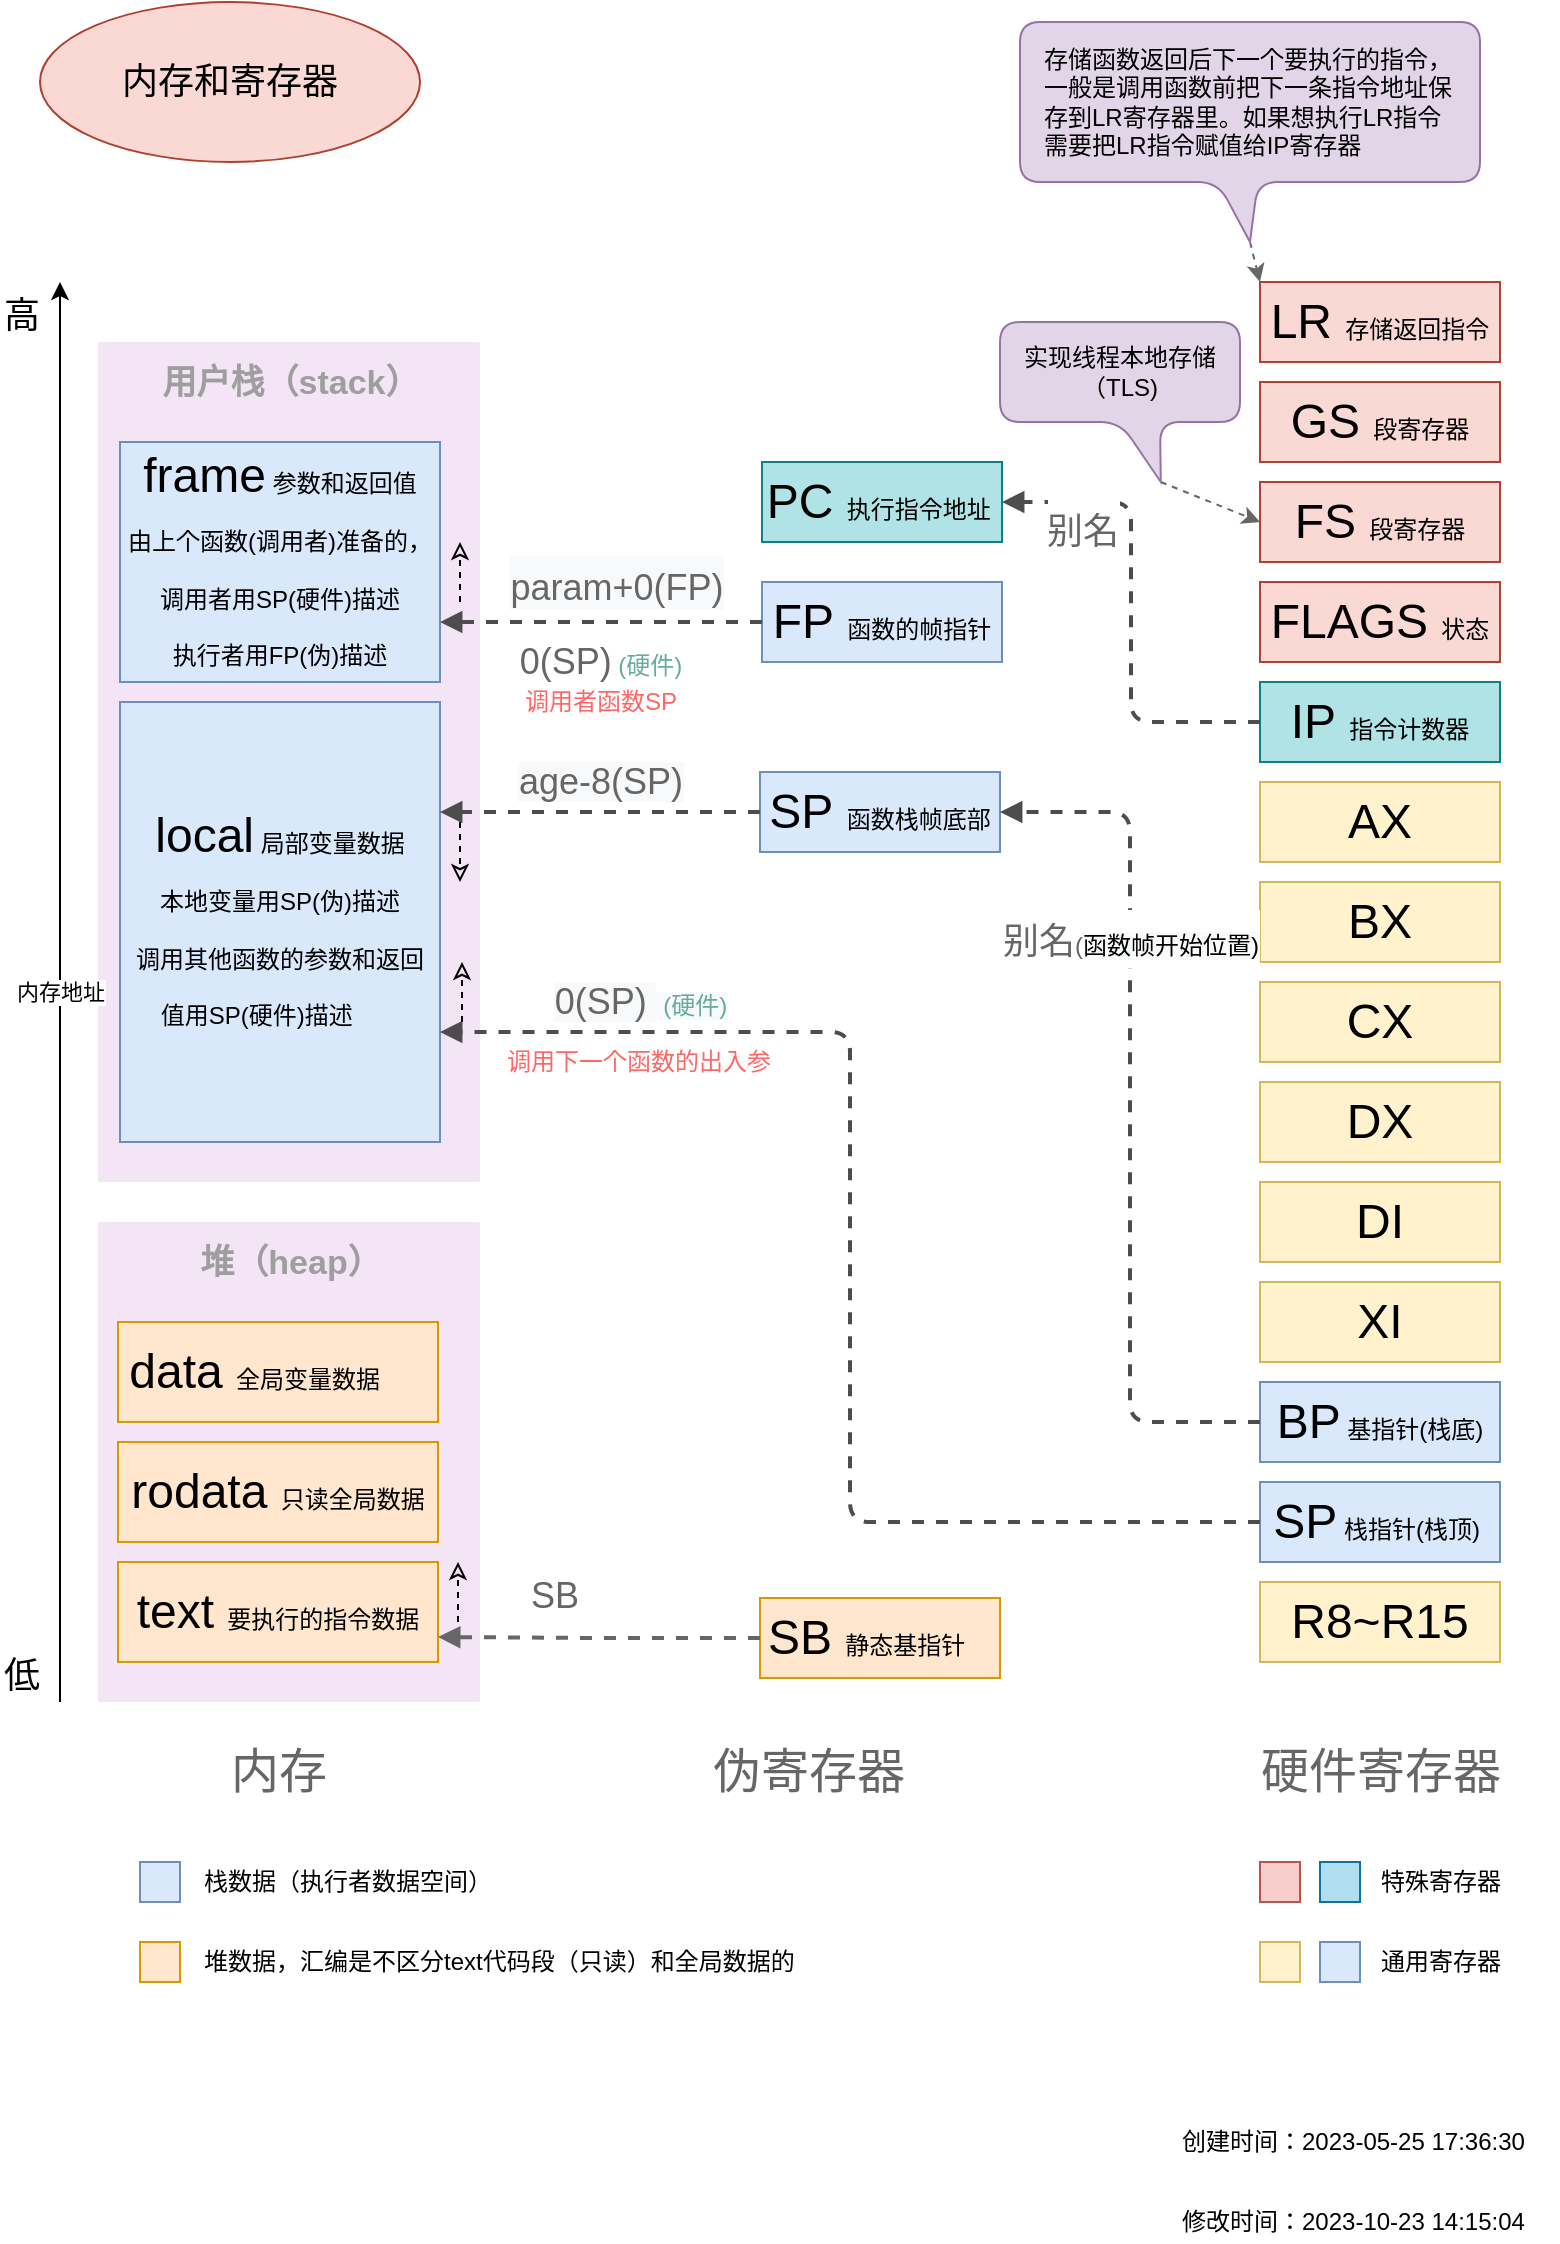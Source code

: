 <mxfile version="14.6.13" type="device"><diagram id="_9jU_y9cIoJaPiFrmsHA" name="第 1 页"><mxGraphModel dx="1106" dy="900" grid="1" gridSize="10" guides="1" tooltips="1" connect="1" arrows="1" fold="1" page="1" pageScale="1" pageWidth="827" pageHeight="1169" math="0" shadow="0"><root><mxCell id="0"/><mxCell id="1" parent="0"/><mxCell id="xG5q9P5-n4BOhxE1nkDH-3" value="堆（heap）" style="points=[[0,0,0],[0.25,0,0],[0.5,0,0],[0.75,0,0],[1,0,0],[1,0.25,0],[1,0.5,0],[1,0.75,0],[1,1,0],[0.75,1,0],[0.5,1,0],[0.25,1,0],[0,1,0],[0,0.75,0],[0,0.5,0],[0,0.25,0]];rounded=1;absoluteArcSize=1;arcSize=2;html=1;strokeColor=none;gradientColor=none;shadow=0;dashed=0;fontSize=17;fontColor=#9E9E9E;align=center;verticalAlign=top;spacing=10;spacingTop=-4;fillColor=#F3E5F5;fontStyle=1" vertex="1" parent="1"><mxGeometry x="69" y="650" width="191" height="240" as="geometry"/></mxCell><mxCell id="xG5q9P5-n4BOhxE1nkDH-1" value="&lt;font style=&quot;font-size: 17px&quot;&gt;&lt;b&gt;用户栈（stack）&lt;/b&gt;&lt;/font&gt;" style="points=[[0,0,0],[0.25,0,0],[0.5,0,0],[0.75,0,0],[1,0,0],[1,0.25,0],[1,0.5,0],[1,0.75,0],[1,1,0],[0.75,1,0],[0.5,1,0],[0.25,1,0],[0,1,0],[0,0.75,0],[0,0.5,0],[0,0.25,0]];rounded=1;absoluteArcSize=1;arcSize=2;html=1;strokeColor=none;gradientColor=none;shadow=0;dashed=0;fontSize=12;fontColor=#9E9E9E;align=center;verticalAlign=top;spacing=10;spacingTop=-4;fillColor=#F3E5F5;" vertex="1" parent="1"><mxGeometry x="69" y="210" width="191" height="420" as="geometry"/></mxCell><mxCell id="A-30bBlidZVVHHvsrLKz-10" value="内存" style="text;html=1;align=center;verticalAlign=middle;resizable=0;points=[];autosize=1;strokeColor=none;fontColor=#666;fontSize=24;" parent="1" vertex="1"><mxGeometry x="129" y="910" width="60" height="30" as="geometry"/></mxCell><mxCell id="A-30bBlidZVVHHvsrLKz-22" value="FLAGS&amp;nbsp;&lt;font style=&quot;font-size: 12px&quot;&gt;状态&lt;/font&gt;" style="whiteSpace=wrap;html=1;fontSize=24;fillColor=#fad9d5;strokeColor=#ae4132;" parent="1" vertex="1"><mxGeometry x="650" y="330" width="120" height="40" as="geometry"/></mxCell><mxCell id="A-30bBlidZVVHHvsrLKz-23" value="DX" style="whiteSpace=wrap;html=1;fontSize=24;fillColor=#fff2cc;strokeColor=#d6b656;" parent="1" vertex="1"><mxGeometry x="650" y="580" width="120" height="40" as="geometry"/></mxCell><mxCell id="A-30bBlidZVVHHvsrLKz-24" value="IP&amp;nbsp;&lt;font style=&quot;font-size: 12px&quot;&gt;指令计数器&lt;/font&gt;" style="whiteSpace=wrap;html=1;fontSize=24;fillColor=#b0e3e6;strokeColor=#0e8088;" parent="1" vertex="1"><mxGeometry x="650" y="380" width="120" height="40" as="geometry"/></mxCell><mxCell id="A-30bBlidZVVHHvsrLKz-25" value="CX" style="whiteSpace=wrap;html=1;fontSize=24;fillColor=#fff2cc;strokeColor=#d6b656;" parent="1" vertex="1"><mxGeometry x="650" y="530" width="120" height="40" as="geometry"/></mxCell><mxCell id="A-30bBlidZVVHHvsrLKz-26" value="BP&lt;font style=&quot;font-size: 12px&quot;&gt;&amp;nbsp;&lt;/font&gt;&lt;font style=&quot;font-size: 12px&quot;&gt;&lt;font style=&quot;font-size: 12px&quot;&gt;&lt;font style=&quot;font-size: 12px&quot;&gt;基指针(&lt;/font&gt;栈底)&lt;/font&gt;&lt;br&gt;&lt;/font&gt;" style="whiteSpace=wrap;html=1;fontSize=24;fillColor=#dae8fc;strokeColor=#6c8ebf;" parent="1" vertex="1"><mxGeometry x="650" y="730" width="120" height="40" as="geometry"/></mxCell><mxCell id="A-30bBlidZVVHHvsrLKz-27" value="R8~R15" style="whiteSpace=wrap;html=1;fontSize=24;fillColor=#fff2cc;strokeColor=#d6b656;" parent="1" vertex="1"><mxGeometry x="650" y="830" width="120" height="40" as="geometry"/></mxCell><mxCell id="A-30bBlidZVVHHvsrLKz-28" value="AX" style="whiteSpace=wrap;html=1;fontSize=24;fillColor=#fff2cc;strokeColor=#d6b656;" parent="1" vertex="1"><mxGeometry x="650" y="430" width="120" height="40" as="geometry"/></mxCell><mxCell id="A-30bBlidZVVHHvsrLKz-29" value="BX" style="whiteSpace=wrap;html=1;fontSize=24;fillColor=#fff2cc;strokeColor=#d6b656;" parent="1" vertex="1"><mxGeometry x="650" y="480" width="120" height="40" as="geometry"/></mxCell><mxCell id="A-30bBlidZVVHHvsrLKz-30" value="SP&lt;font style=&quot;font-size: 12px&quot;&gt;&amp;nbsp;&lt;font style=&quot;font-size: 12px&quot;&gt;栈指针(栈顶)&lt;/font&gt;&lt;/font&gt;&lt;font style=&quot;font-size: 12px&quot;&gt;&amp;nbsp;&lt;/font&gt;" style="whiteSpace=wrap;html=1;fontSize=24;fillColor=#dae8fc;strokeColor=#6c8ebf;" parent="1" vertex="1"><mxGeometry x="650" y="780" width="120" height="40" as="geometry"/></mxCell><mxCell id="A-30bBlidZVVHHvsrLKz-33" value="frame&lt;font style=&quot;font-size: 12px&quot;&gt; 参数和返回值&lt;br&gt;由上个函数(调用者)准备的，&lt;br&gt;调用者用SP(硬件)描述&lt;br&gt;执行者用FP(伪)描述&lt;/font&gt;" style="whiteSpace=wrap;html=1;fontSize=24;fillColor=#dae8fc;strokeColor=#6c8ebf;" parent="1" vertex="1"><mxGeometry x="80" y="260" width="160" height="120" as="geometry"/></mxCell><mxCell id="A-30bBlidZVVHHvsrLKz-34" value="local&lt;font style=&quot;font-size: 12px&quot;&gt; 局部变量数据&lt;br&gt;本地变量用SP(伪)描述&lt;br&gt;调用其他函数的参数和返回值用SP(硬件)描述&amp;nbsp; &amp;nbsp; &amp;nbsp; &amp;nbsp;&lt;/font&gt;" style="whiteSpace=wrap;html=1;fontSize=24;fillColor=#dae8fc;strokeColor=#6c8ebf;spacingLeft=5;spacingRight=5;" parent="1" vertex="1"><mxGeometry x="80" y="390" width="160" height="220" as="geometry"/></mxCell><mxCell id="A-30bBlidZVVHHvsrLKz-35" value="data&amp;nbsp;&lt;span style=&quot;font-size: 12px&quot;&gt;全局变量数据&amp;nbsp; &amp;nbsp; &amp;nbsp; &amp;nbsp;&lt;/span&gt;" style="whiteSpace=wrap;html=1;fontSize=24;fillColor=#ffe6cc;strokeColor=#d79b00;" parent="1" vertex="1"><mxGeometry x="79" y="700" width="160" height="50" as="geometry"/></mxCell><mxCell id="A-30bBlidZVVHHvsrLKz-37" value="rodata &lt;font style=&quot;font-size: 12px&quot;&gt;只读全局数据&lt;/font&gt;" style="whiteSpace=wrap;html=1;fontSize=24;fillColor=#ffe6cc;strokeColor=#d79b00;" parent="1" vertex="1"><mxGeometry x="79" y="760" width="160" height="50" as="geometry"/></mxCell><mxCell id="A-30bBlidZVVHHvsrLKz-38" value="text&amp;nbsp;&lt;font style=&quot;font-size: 12px&quot;&gt;要执行的指令数据&lt;/font&gt;" style="whiteSpace=wrap;html=1;fontSize=24;fillColor=#ffe6cc;strokeColor=#d79b00;" parent="1" vertex="1"><mxGeometry x="79" y="820" width="160" height="50" as="geometry"/></mxCell><mxCell id="A-30bBlidZVVHHvsrLKz-39" value="硬件寄存器" style="text;html=1;align=center;verticalAlign=middle;resizable=0;points=[];autosize=1;strokeColor=none;fontSize=24;fontColor=#666;" parent="1" vertex="1"><mxGeometry x="640" y="910" width="140" height="30" as="geometry"/></mxCell><mxCell id="A-30bBlidZVVHHvsrLKz-40" value="PC&amp;nbsp;&lt;font style=&quot;font-size: 12px&quot;&gt;执行指令地址&amp;nbsp;&lt;/font&gt;" style="whiteSpace=wrap;html=1;fontSize=24;fillColor=#b0e3e6;strokeColor=#0e8088;align=center;" parent="1" vertex="1"><mxGeometry x="401" y="270" width="120" height="40" as="geometry"/></mxCell><mxCell id="A-30bBlidZVVHHvsrLKz-41" value="FP&amp;nbsp;&lt;font style=&quot;font-size: 12px&quot;&gt;函数的帧指针&lt;/font&gt;" style="whiteSpace=wrap;html=1;fontSize=24;fillColor=#dae8fc;strokeColor=#6c8ebf;" parent="1" vertex="1"><mxGeometry x="401" y="330" width="120" height="40" as="geometry"/></mxCell><mxCell id="A-30bBlidZVVHHvsrLKz-42" value="SP&amp;nbsp;&lt;font style=&quot;font-size: 12px&quot;&gt;函数栈帧底部&lt;/font&gt;" style="whiteSpace=wrap;html=1;fontSize=24;fillColor=#dae8fc;strokeColor=#6c8ebf;" parent="1" vertex="1"><mxGeometry x="400" y="425" width="120" height="40" as="geometry"/></mxCell><mxCell id="A-30bBlidZVVHHvsrLKz-43" value="SB &lt;font style=&quot;font-size: 12px&quot;&gt;静态基指针&amp;nbsp; &amp;nbsp;&amp;nbsp;&lt;/font&gt;" style="whiteSpace=wrap;html=1;fontSize=24;fillColor=#ffe6cc;strokeColor=#d79b00;" parent="1" vertex="1"><mxGeometry x="400" y="838" width="120" height="40" as="geometry"/></mxCell><mxCell id="A-30bBlidZVVHHvsrLKz-53" value="伪寄存器" style="text;html=1;align=center;verticalAlign=middle;resizable=0;points=[];autosize=1;strokeColor=none;fontSize=24;fontColor=#666;" parent="1" vertex="1"><mxGeometry x="369" y="910" width="110" height="30" as="geometry"/></mxCell><mxCell id="A-30bBlidZVVHHvsrLKz-58" value="&lt;span style=&quot;font-size: 18px ; background-color: rgb(248 , 249 , 250)&quot;&gt;0(SP)&amp;nbsp;&lt;/span&gt;&lt;span style=&quot;color: rgb(103 , 171 , 159) ; font-size: 12px ; background-color: rgb(248 , 249 , 250)&quot;&gt;&amp;nbsp;(硬件)&lt;/span&gt;" style="html=1;verticalAlign=bottom;endArrow=block;shadow=0;edgeStyle=orthogonalEdgeStyle;dashed=1;fontSize=24;fontColor=#666;strokeColor=#4D4D4D;strokeWidth=2;exitX=0;exitY=0.5;exitDx=0;exitDy=0;entryX=1;entryY=0.75;entryDx=0;entryDy=0;" parent="1" source="A-30bBlidZVVHHvsrLKz-30" target="A-30bBlidZVVHHvsrLKz-34" edge="1"><mxGeometry x="0.696" width="80" relative="1" as="geometry"><mxPoint x="530" y="630" as="sourcePoint"/><mxPoint x="610" y="630" as="targetPoint"/><mxPoint as="offset"/></mxGeometry></mxCell><mxCell id="A-30bBlidZVVHHvsrLKz-59" value="&lt;span style=&quot;font-size: 18px ; background-color: rgb(248 , 249 , 250)&quot;&gt;age-8(SP)&lt;/span&gt;" style="html=1;verticalAlign=bottom;endArrow=block;shadow=0;edgeStyle=orthogonalEdgeStyle;dashed=1;fontSize=24;fontColor=#666;strokeColor=#4D4D4D;strokeWidth=2;entryX=1;entryY=0.25;entryDx=0;entryDy=0;" parent="1" source="A-30bBlidZVVHHvsrLKz-42" target="A-30bBlidZVVHHvsrLKz-34" edge="1"><mxGeometry width="80" relative="1" as="geometry"><mxPoint x="270" y="160" as="sourcePoint"/><mxPoint x="350" y="160" as="targetPoint"/></mxGeometry></mxCell><mxCell id="A-30bBlidZVVHHvsrLKz-61" value="&lt;span style=&quot;background-color: rgb(248 , 249 , 250)&quot;&gt;&lt;span style=&quot;font-size: 18px&quot;&gt;param+0(FP)&lt;/span&gt;&lt;/span&gt;" style="html=1;verticalAlign=bottom;endArrow=block;shadow=0;edgeStyle=orthogonalEdgeStyle;dashed=1;fontSize=24;fontColor=#666;strokeColor=#4D4D4D;strokeWidth=2;exitX=0;exitY=0.5;exitDx=0;exitDy=0;entryX=1;entryY=0.75;entryDx=0;entryDy=0;" parent="1" source="A-30bBlidZVVHHvsrLKz-41" target="A-30bBlidZVVHHvsrLKz-33" edge="1"><mxGeometry x="-0.088" y="-2" width="80" relative="1" as="geometry"><mxPoint x="380" y="530" as="sourcePoint"/><mxPoint x="460" y="530" as="targetPoint"/><mxPoint as="offset"/></mxGeometry></mxCell><mxCell id="A-30bBlidZVVHHvsrLKz-66" value="&lt;span style=&quot;font-size: 18px&quot;&gt;别名&lt;/span&gt;" style="html=1;verticalAlign=bottom;endArrow=block;shadow=0;edgeStyle=orthogonalEdgeStyle;dashed=1;fontSize=24;fontColor=#666;strokeColor=#4D4D4D;strokeWidth=2;exitX=0;exitY=0.5;exitDx=0;exitDy=0;entryX=1;entryY=0.5;entryDx=0;entryDy=0;" parent="1" source="A-30bBlidZVVHHvsrLKz-24" target="A-30bBlidZVVHHvsrLKz-40" edge="1"><mxGeometry x="0.209" y="26" width="80" relative="1" as="geometry"><mxPoint x="490" y="260" as="sourcePoint"/><mxPoint x="570" y="260" as="targetPoint"/><mxPoint x="1" as="offset"/></mxGeometry></mxCell><mxCell id="A-30bBlidZVVHHvsrLKz-67" value="&lt;span style=&quot;font-size: 18px&quot;&gt;别名&lt;/span&gt;&lt;font style=&quot;font-size: 12px&quot;&gt;(&lt;/font&gt;&lt;font style=&quot;font-size: 12px&quot;&gt;&lt;span style=&quot;color: rgb(0 , 0 , 0) ; background-color: rgb(248 , 249 , 250)&quot;&gt;函数帧开始位置)&lt;/span&gt;&lt;br&gt;&lt;/font&gt;" style="html=1;verticalAlign=bottom;endArrow=block;shadow=0;edgeStyle=orthogonalEdgeStyle;dashed=1;fontSize=24;fontColor=#666;strokeColor=#4D4D4D;strokeWidth=2;exitX=0;exitY=0.5;exitDx=0;exitDy=0;entryX=1;entryY=0.5;entryDx=0;entryDy=0;" parent="1" source="A-30bBlidZVVHHvsrLKz-26" target="A-30bBlidZVVHHvsrLKz-42" edge="1"><mxGeometry x="0.333" width="80" relative="1" as="geometry"><mxPoint x="480" y="630" as="sourcePoint"/><mxPoint x="560" y="630" as="targetPoint"/><mxPoint as="offset"/></mxGeometry></mxCell><mxCell id="o35U1CBubqKOdYUTHkpp-1" value="" style="endArrow=classic;html=1;" parent="1" edge="1"><mxGeometry relative="1" as="geometry"><mxPoint x="50" y="890" as="sourcePoint"/><mxPoint x="50" y="180" as="targetPoint"/></mxGeometry></mxCell><mxCell id="o35U1CBubqKOdYUTHkpp-2" value="内存地址" style="edgeLabel;resizable=0;html=1;align=center;verticalAlign=middle;rotation=0;" parent="o35U1CBubqKOdYUTHkpp-1" connectable="0" vertex="1"><mxGeometry relative="1" as="geometry"/></mxCell><mxCell id="o35U1CBubqKOdYUTHkpp-3" value="&lt;font style=&quot;font-size: 18px&quot;&gt;低&lt;/font&gt;" style="edgeLabel;resizable=0;html=1;align=left;verticalAlign=bottom;" parent="o35U1CBubqKOdYUTHkpp-1" connectable="0" vertex="1"><mxGeometry x="-1" relative="1" as="geometry"><mxPoint x="-30" as="offset"/></mxGeometry></mxCell><mxCell id="o35U1CBubqKOdYUTHkpp-4" value="&lt;font style=&quot;font-size: 18px&quot;&gt;高&lt;/font&gt;" style="edgeLabel;resizable=0;html=1;align=right;verticalAlign=bottom;" parent="o35U1CBubqKOdYUTHkpp-1" connectable="0" vertex="1"><mxGeometry x="1" relative="1" as="geometry"><mxPoint x="-10" y="30" as="offset"/></mxGeometry></mxCell><mxCell id="9GGzm2OH7l2t0rBogBeC-8" value="" style="whiteSpace=wrap;html=1;fillColor=#dae8fc;strokeColor=#6c8ebf;" parent="1" vertex="1"><mxGeometry x="90" y="970" width="20" height="20" as="geometry"/></mxCell><mxCell id="9GGzm2OH7l2t0rBogBeC-9" value="栈数据（执行者数据空间）" style="text;html=1;align=left;verticalAlign=middle;resizable=0;points=[];autosize=1;strokeColor=none;" parent="1" vertex="1"><mxGeometry x="120" y="970" width="160" height="20" as="geometry"/></mxCell><mxCell id="9GGzm2OH7l2t0rBogBeC-10" value="" style="whiteSpace=wrap;html=1;fillColor=#ffe6cc;strokeColor=#d79b00;" parent="1" vertex="1"><mxGeometry x="90" y="1010" width="20" height="20" as="geometry"/></mxCell><mxCell id="9GGzm2OH7l2t0rBogBeC-11" value="堆数据，汇编是不区分text代码段（只读）和全局数据的" style="text;html=1;align=left;verticalAlign=middle;resizable=0;points=[];autosize=1;strokeColor=none;" parent="1" vertex="1"><mxGeometry x="120" y="1010" width="310" height="20" as="geometry"/></mxCell><mxCell id="9GGzm2OH7l2t0rBogBeC-14" value="&lt;font style=&quot;font-size: 18px&quot;&gt;内存和寄存器&lt;/font&gt;" style="ellipse;whiteSpace=wrap;html=1;fillColor=#fad9d5;strokeColor=#ae4132;" parent="1" vertex="1"><mxGeometry x="40" y="40" width="190" height="80" as="geometry"/></mxCell><mxCell id="9GGzm2OH7l2t0rBogBeC-15" value="创建时间：2023-05-25 17:36:30" style="text;html=1;align=left;verticalAlign=middle;resizable=0;points=[];autosize=1;strokeColor=none;" parent="1" vertex="1"><mxGeometry x="609" y="1100" width="190" height="20" as="geometry"/></mxCell><mxCell id="g93apVVfqvFQGLOAdrz7-1" value="" style="endArrow=classic;html=1;dashed=1;endFill=0;" parent="1" edge="1"><mxGeometry width="50" height="50" relative="1" as="geometry"><mxPoint x="250" y="340" as="sourcePoint"/><mxPoint x="250" y="310" as="targetPoint"/></mxGeometry></mxCell><mxCell id="g93apVVfqvFQGLOAdrz7-2" value="" style="endArrow=classic;html=1;dashed=1;endFill=0;" parent="1" edge="1"><mxGeometry width="50" height="50" relative="1" as="geometry"><mxPoint x="250" y="450" as="sourcePoint"/><mxPoint x="250" y="480" as="targetPoint"/></mxGeometry></mxCell><mxCell id="g93apVVfqvFQGLOAdrz7-3" value="" style="endArrow=classic;html=1;dashed=1;endFill=0;" parent="1" edge="1"><mxGeometry width="50" height="50" relative="1" as="geometry"><mxPoint x="251" y="550" as="sourcePoint"/><mxPoint x="251" y="520" as="targetPoint"/></mxGeometry></mxCell><mxCell id="g93apVVfqvFQGLOAdrz7-4" value="" style="endArrow=classic;html=1;dashed=1;endFill=0;" parent="1" edge="1"><mxGeometry width="50" height="50" relative="1" as="geometry"><mxPoint x="249" y="850" as="sourcePoint"/><mxPoint x="249" y="820" as="targetPoint"/></mxGeometry></mxCell><mxCell id="3LcSwFCg9g26O4sH-3WA-1" value="" style="whiteSpace=wrap;html=1;fillColor=#b1ddf0;strokeColor=#10739e;" parent="1" vertex="1"><mxGeometry x="680" y="970" width="20" height="20" as="geometry"/></mxCell><mxCell id="3LcSwFCg9g26O4sH-3WA-2" value="" style="whiteSpace=wrap;html=1;fillColor=#fff2cc;strokeColor=#d6b656;" parent="1" vertex="1"><mxGeometry x="650" y="1010" width="20" height="20" as="geometry"/></mxCell><mxCell id="3LcSwFCg9g26O4sH-3WA-3" value="" style="whiteSpace=wrap;html=1;fillColor=#f8cecc;strokeColor=#b85450;" parent="1" vertex="1"><mxGeometry x="650" y="970" width="20" height="20" as="geometry"/></mxCell><mxCell id="3LcSwFCg9g26O4sH-3WA-6" value="" style="whiteSpace=wrap;html=1;fillColor=#dae8fc;strokeColor=#6c8ebf;" parent="1" vertex="1"><mxGeometry x="680" y="1010" width="20" height="20" as="geometry"/></mxCell><mxCell id="3LcSwFCg9g26O4sH-3WA-7" value="特殊寄存器" style="text;html=1;align=center;verticalAlign=middle;resizable=0;points=[];autosize=1;strokeColor=none;" parent="1" vertex="1"><mxGeometry x="700" y="970" width="80" height="20" as="geometry"/></mxCell><mxCell id="3LcSwFCg9g26O4sH-3WA-8" value="通用寄存器" style="text;html=1;align=center;verticalAlign=middle;resizable=0;points=[];autosize=1;strokeColor=none;" parent="1" vertex="1"><mxGeometry x="700" y="1010" width="80" height="20" as="geometry"/></mxCell><mxCell id="M3PKboXZ3-TVrJHkPTtl-1" value="修改时间：2023-10-23 14:15:04" style="text;html=1;align=left;verticalAlign=middle;resizable=0;points=[];autosize=1;strokeColor=none;" parent="1" vertex="1"><mxGeometry x="609" y="1140" width="190" height="20" as="geometry"/></mxCell><mxCell id="M3PKboXZ3-TVrJHkPTtl-3" value="&lt;font style=&quot;font-size: 18px&quot; color=&quot;#666666&quot;&gt;SB&lt;/font&gt;" style="html=1;verticalAlign=bottom;endArrow=block;shadow=0;edgeStyle=orthogonalEdgeStyle;exitX=0;exitY=0.5;exitDx=0;exitDy=0;entryX=1;entryY=0.75;entryDx=0;entryDy=0;strokeWidth=2;dashed=1;strokeColor=#666666;" parent="1" source="A-30bBlidZVVHHvsrLKz-43" target="A-30bBlidZVVHHvsrLKz-38" edge="1"><mxGeometry x="0.288" y="-7" width="80" relative="1" as="geometry"><mxPoint x="259" y="910" as="sourcePoint"/><mxPoint x="339" y="910" as="targetPoint"/><mxPoint as="offset"/></mxGeometry></mxCell><mxCell id="IimvAa2vn0PWFVAMue_E-1" value="XI" style="whiteSpace=wrap;html=1;fontSize=24;fillColor=#fff2cc;strokeColor=#d6b656;" parent="1" vertex="1"><mxGeometry x="650" y="680" width="120" height="40" as="geometry"/></mxCell><mxCell id="IimvAa2vn0PWFVAMue_E-2" value="DI" style="whiteSpace=wrap;html=1;fontSize=24;fillColor=#fff2cc;strokeColor=#d6b656;" parent="1" vertex="1"><mxGeometry x="650" y="630" width="120" height="40" as="geometry"/></mxCell><mxCell id="IimvAa2vn0PWFVAMue_E-3" value="GS&amp;nbsp;&lt;font style=&quot;font-size: 12px&quot;&gt;段寄存器&lt;/font&gt;" style="whiteSpace=wrap;html=1;fontSize=24;fillColor=#fad9d5;strokeColor=#ae4132;" parent="1" vertex="1"><mxGeometry x="650" y="230" width="120" height="40" as="geometry"/></mxCell><mxCell id="IimvAa2vn0PWFVAMue_E-4" value="FS&amp;nbsp;&lt;font style=&quot;font-size: 12px&quot;&gt;段寄存器&lt;/font&gt;" style="whiteSpace=wrap;html=1;fontSize=24;fillColor=#fad9d5;strokeColor=#ae4132;" parent="1" vertex="1"><mxGeometry x="650" y="280" width="120" height="40" as="geometry"/></mxCell><mxCell id="IimvAa2vn0PWFVAMue_E-6" style="rounded=1;orthogonalLoop=1;jettySize=auto;html=1;entryX=0;entryY=0.5;entryDx=0;entryDy=0;strokeColor=#666666;dashed=1;exitX=0;exitY=0;exitDx=80.4;exitDy=80;exitPerimeter=0;" parent="1" source="IimvAa2vn0PWFVAMue_E-5" target="IimvAa2vn0PWFVAMue_E-4" edge="1"><mxGeometry relative="1" as="geometry"/></mxCell><mxCell id="IimvAa2vn0PWFVAMue_E-5" value="实现线程本地存储 （TLS)" style="shape=callout;rounded=1;whiteSpace=wrap;html=1;perimeter=calloutPerimeter;position2=0.67;fillColor=#e1d5e7;strokeColor=#9673a6;" parent="1" vertex="1"><mxGeometry x="520" y="200" width="120" height="80" as="geometry"/></mxCell><mxCell id="UX6-l4WD4oVfbNWo23KT-1" value="LR&amp;nbsp;&lt;font style=&quot;font-size: 12px&quot;&gt;存储返回指令&lt;/font&gt;" style="whiteSpace=wrap;html=1;fontSize=24;fillColor=#fad9d5;strokeColor=#ae4132;" parent="1" vertex="1"><mxGeometry x="650" y="180" width="120" height="40" as="geometry"/></mxCell><mxCell id="UX6-l4WD4oVfbNWo23KT-3" style="rounded=0;orthogonalLoop=1;jettySize=auto;html=1;strokeColor=#666666;dashed=1;exitX=0;exitY=0;exitDx=115;exitDy=110;exitPerimeter=0;entryX=0;entryY=0;entryDx=0;entryDy=0;" parent="1" source="UX6-l4WD4oVfbNWo23KT-2" target="UX6-l4WD4oVfbNWo23KT-1" edge="1"><mxGeometry relative="1" as="geometry"/></mxCell><mxCell id="UX6-l4WD4oVfbNWo23KT-2" value="存储函数返回后下一个要执行的指令，一般是调用函数前把下一条指令地址保存到LR寄存器里。如果想执行LR指令&lt;br&gt;需要把LR指令赋值给IP寄存器" style="shape=callout;rounded=1;whiteSpace=wrap;html=1;perimeter=calloutPerimeter;align=left;spacingLeft=10;spacingRight=5;size=30;position=0.43;fillColor=#e1d5e7;strokeColor=#9673a6;" parent="1" vertex="1"><mxGeometry x="530" y="50" width="230" height="110" as="geometry"/></mxCell><mxCell id="xNfDd6ZhUXg_oraUkIpE-2" value="&lt;span&gt;&lt;font color=&quot;#ff6666&quot;&gt;调用下一个函数的出入参&lt;/font&gt;&lt;/span&gt;" style="text;html=1;align=center;verticalAlign=middle;resizable=0;points=[];autosize=1;strokeColor=none;" parent="1" vertex="1"><mxGeometry x="264" y="560" width="150" height="20" as="geometry"/></mxCell><mxCell id="xG5q9P5-n4BOhxE1nkDH-2" value="" style="group" vertex="1" connectable="0" parent="1"><mxGeometry x="270" y="360" width="100" height="40" as="geometry"/></mxCell><mxCell id="IimvAa2vn0PWFVAMue_E-9" value="&lt;font style=&quot;font-size: 18px&quot; color=&quot;#666666&quot;&gt;0(SP)&lt;/font&gt;&lt;font style=&quot;font-size: 12px&quot;&gt;&lt;font color=&quot;#67ab9f&quot;&gt; (硬件)&lt;/font&gt;&lt;br&gt;&lt;/font&gt;" style="text;html=1;align=center;verticalAlign=middle;resizable=0;points=[];autosize=1;strokeColor=none;" parent="xG5q9P5-n4BOhxE1nkDH-2" vertex="1"><mxGeometry width="100" height="20" as="geometry"/></mxCell><mxCell id="xNfDd6ZhUXg_oraUkIpE-4" value="&lt;span style=&quot;color: rgb(255 , 102 , 102)&quot;&gt;调用者函数SP&lt;/span&gt;" style="text;html=1;align=center;verticalAlign=middle;resizable=0;points=[];autosize=1;strokeColor=none;" parent="xG5q9P5-n4BOhxE1nkDH-2" vertex="1"><mxGeometry x="5" y="20" width="90" height="20" as="geometry"/></mxCell></root></mxGraphModel></diagram></mxfile>